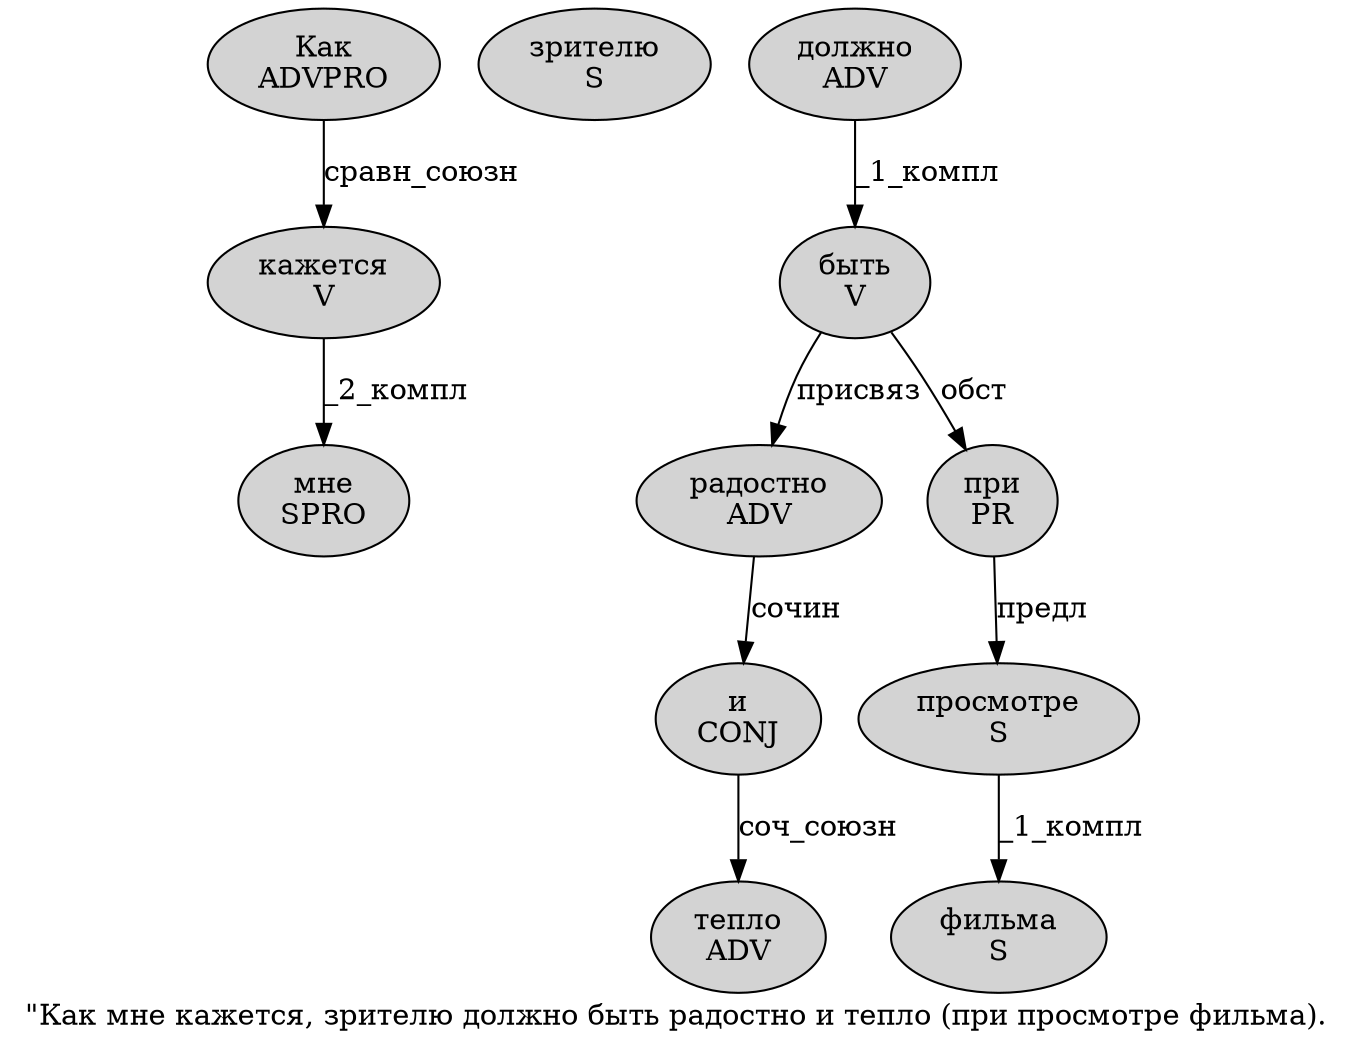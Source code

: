 digraph SENTENCE_1223 {
	graph [label="\"Как мне кажется, зрителю должно быть радостно и тепло (при просмотре фильма)."]
	node [style=filled]
		1 [label="Как
ADVPRO" color="" fillcolor=lightgray penwidth=1 shape=ellipse]
		2 [label="мне
SPRO" color="" fillcolor=lightgray penwidth=1 shape=ellipse]
		3 [label="кажется
V" color="" fillcolor=lightgray penwidth=1 shape=ellipse]
		5 [label="зрителю
S" color="" fillcolor=lightgray penwidth=1 shape=ellipse]
		6 [label="должно
ADV" color="" fillcolor=lightgray penwidth=1 shape=ellipse]
		7 [label="быть
V" color="" fillcolor=lightgray penwidth=1 shape=ellipse]
		8 [label="радостно
ADV" color="" fillcolor=lightgray penwidth=1 shape=ellipse]
		9 [label="и
CONJ" color="" fillcolor=lightgray penwidth=1 shape=ellipse]
		10 [label="тепло
ADV" color="" fillcolor=lightgray penwidth=1 shape=ellipse]
		12 [label="при
PR" color="" fillcolor=lightgray penwidth=1 shape=ellipse]
		13 [label="просмотре
S" color="" fillcolor=lightgray penwidth=1 shape=ellipse]
		14 [label="фильма
S" color="" fillcolor=lightgray penwidth=1 shape=ellipse]
			12 -> 13 [label="предл"]
			6 -> 7 [label="_1_компл"]
			13 -> 14 [label="_1_компл"]
			3 -> 2 [label="_2_компл"]
			9 -> 10 [label="соч_союзн"]
			8 -> 9 [label="сочин"]
			1 -> 3 [label="сравн_союзн"]
			7 -> 8 [label="присвяз"]
			7 -> 12 [label="обст"]
}